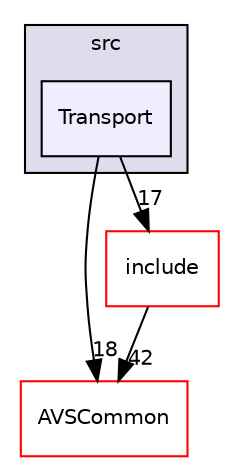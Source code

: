 digraph "/avs-cpp-sdk-tools/cm/autoCM_publicRepo/avs-device-sdk/ACL/src/Transport" {
  compound=true
  node [ fontsize="10", fontname="Helvetica"];
  edge [ labelfontsize="10", labelfontname="Helvetica"];
  subgraph clusterdir_b7bc15c7de8e43583c698b7747a94971 {
    graph [ bgcolor="#ddddee", pencolor="black", label="src" fontname="Helvetica", fontsize="10", URL="dir_b7bc15c7de8e43583c698b7747a94971.html"]
  dir_7cc4805d13c57da402acac8e1a9ae866 [shape=box, label="Transport", style="filled", fillcolor="#eeeeff", pencolor="black", URL="dir_7cc4805d13c57da402acac8e1a9ae866.html"];
  }
  dir_13e65effb2bde530b17b3d5eefcd0266 [shape=box label="AVSCommon" fillcolor="white" style="filled" color="red" URL="dir_13e65effb2bde530b17b3d5eefcd0266.html"];
  dir_1088b026815130b3cc8e9ac3f4525272 [shape=box label="include" fillcolor="white" style="filled" color="red" URL="dir_1088b026815130b3cc8e9ac3f4525272.html"];
  dir_7cc4805d13c57da402acac8e1a9ae866->dir_13e65effb2bde530b17b3d5eefcd0266 [headlabel="18", labeldistance=1.5 headhref="dir_000005_000009.html"];
  dir_7cc4805d13c57da402acac8e1a9ae866->dir_1088b026815130b3cc8e9ac3f4525272 [headlabel="17", labeldistance=1.5 headhref="dir_000005_000001.html"];
  dir_1088b026815130b3cc8e9ac3f4525272->dir_13e65effb2bde530b17b3d5eefcd0266 [headlabel="42", labeldistance=1.5 headhref="dir_000001_000009.html"];
}
